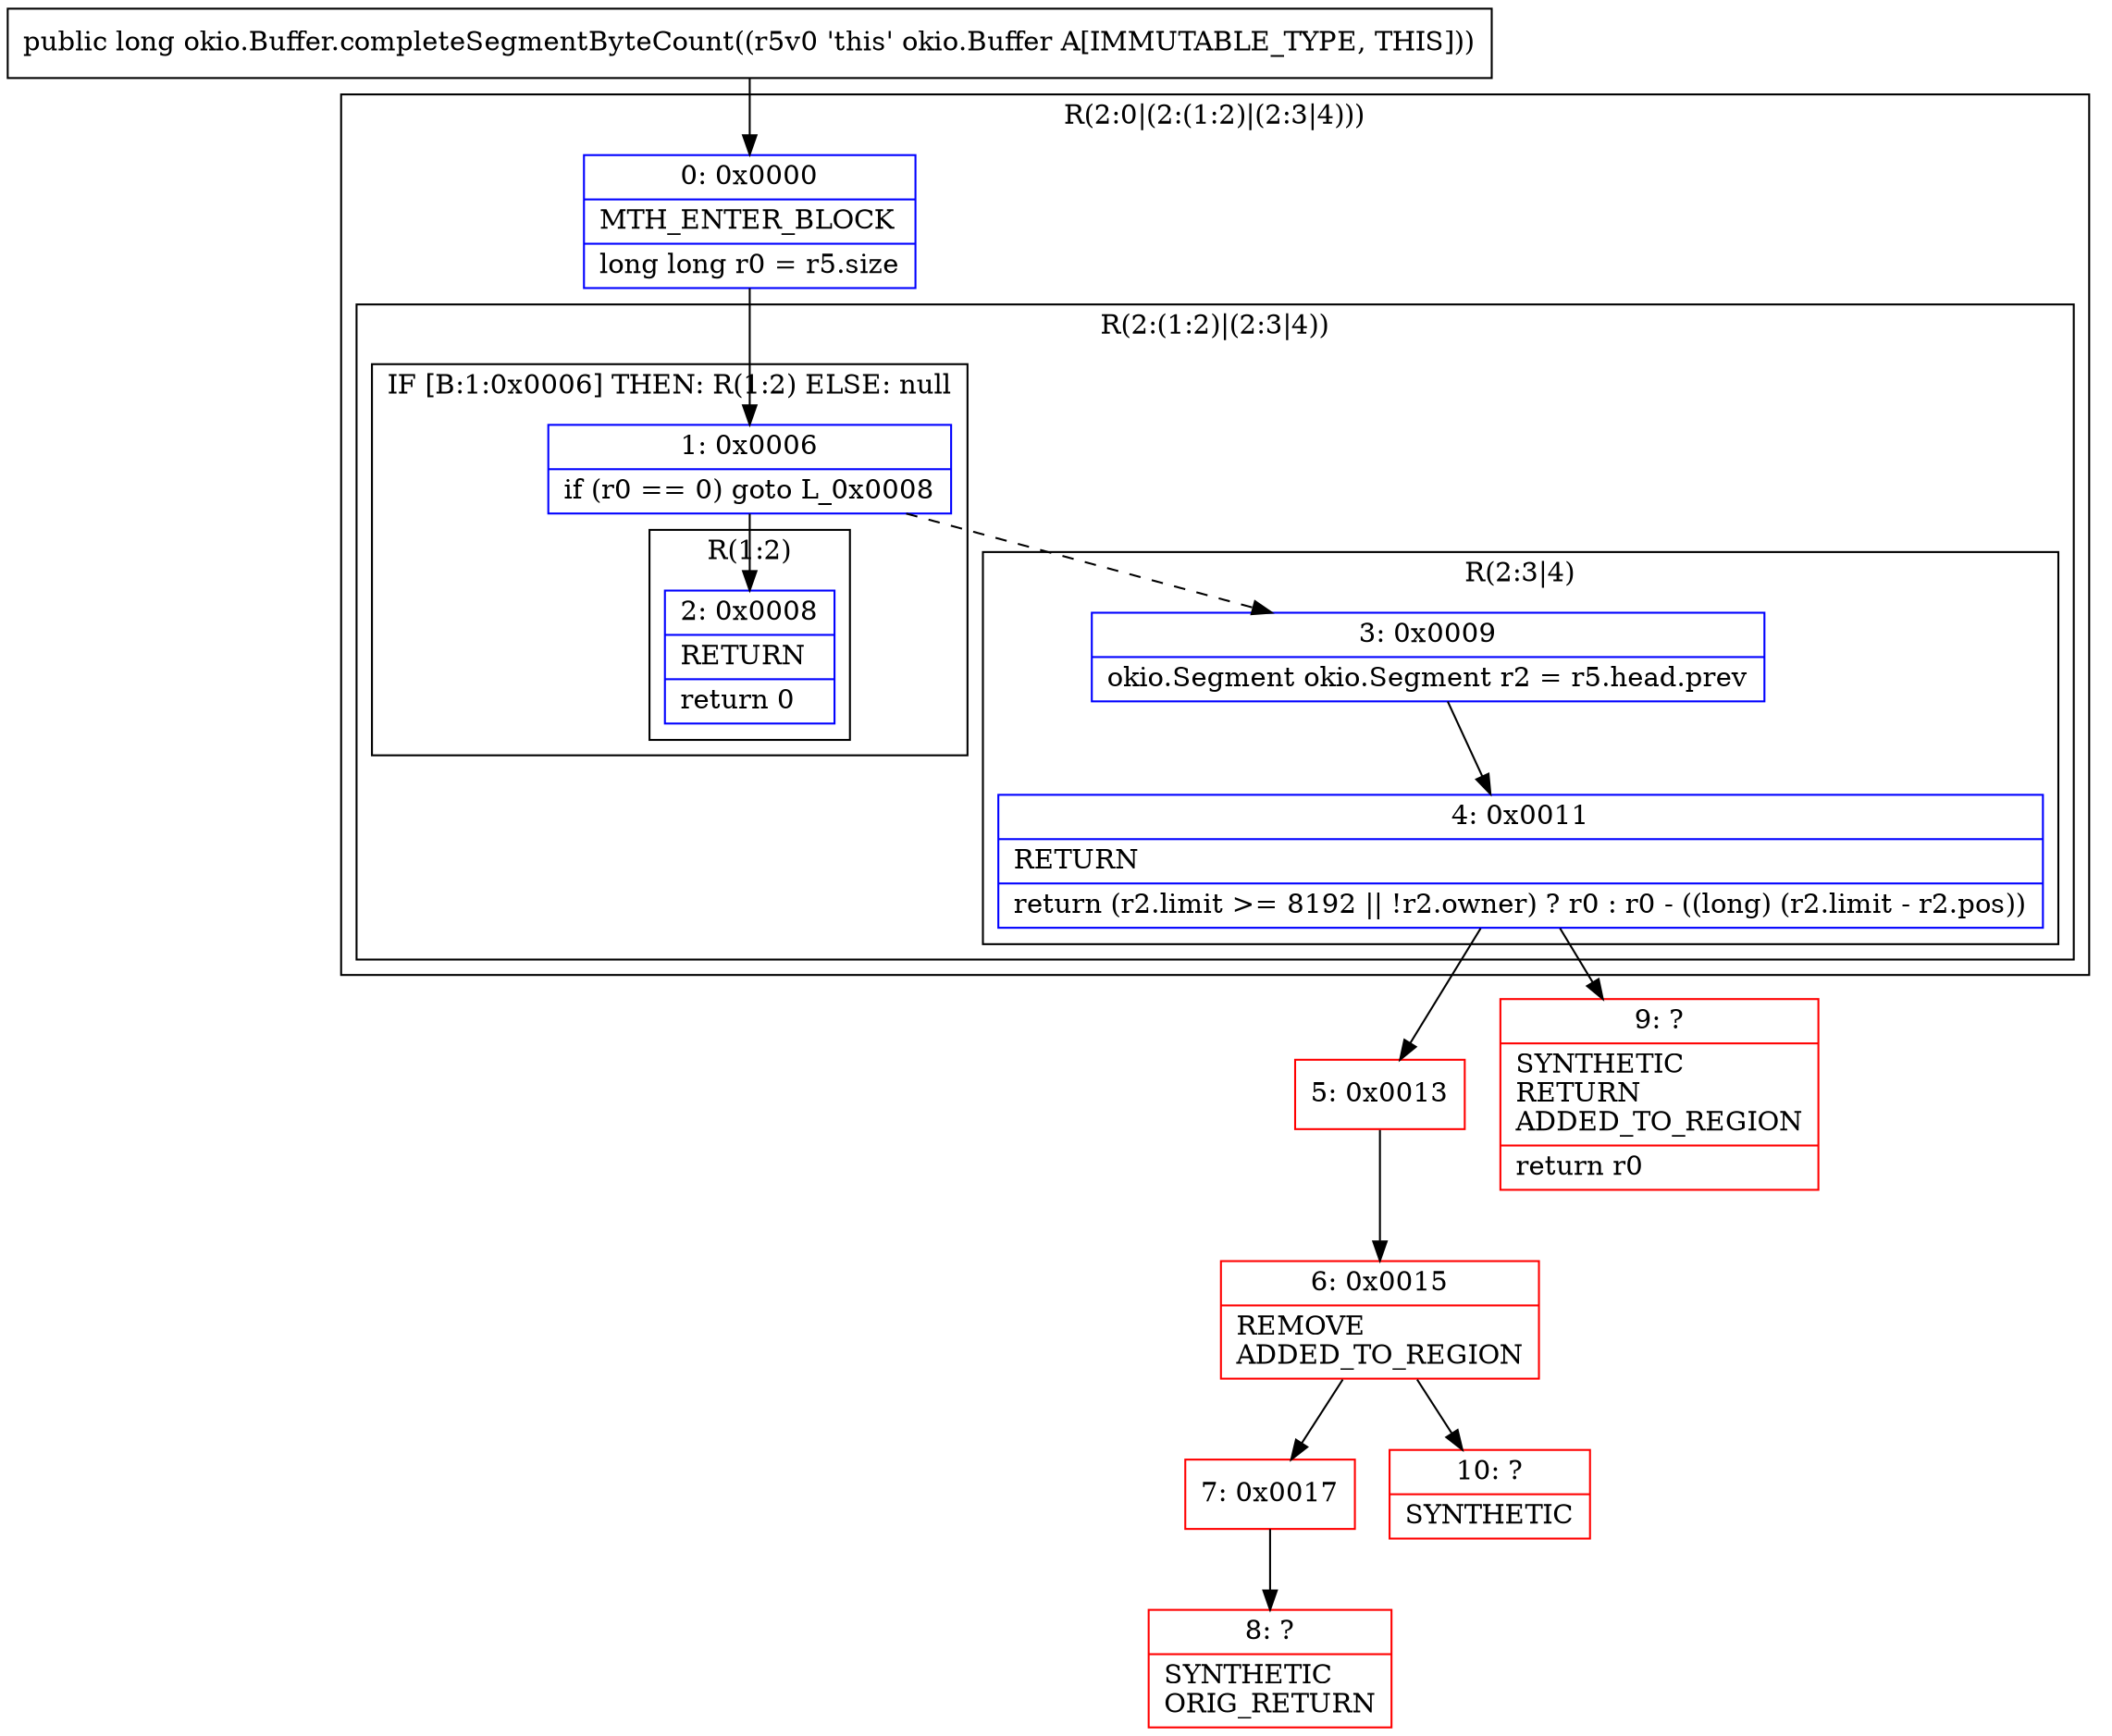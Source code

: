 digraph "CFG forokio.Buffer.completeSegmentByteCount()J" {
subgraph cluster_Region_1638532068 {
label = "R(2:0|(2:(1:2)|(2:3|4)))";
node [shape=record,color=blue];
Node_0 [shape=record,label="{0\:\ 0x0000|MTH_ENTER_BLOCK\l|long long r0 = r5.size\l}"];
subgraph cluster_Region_1611523157 {
label = "R(2:(1:2)|(2:3|4))";
node [shape=record,color=blue];
subgraph cluster_IfRegion_1386607489 {
label = "IF [B:1:0x0006] THEN: R(1:2) ELSE: null";
node [shape=record,color=blue];
Node_1 [shape=record,label="{1\:\ 0x0006|if (r0 == 0) goto L_0x0008\l}"];
subgraph cluster_Region_494239697 {
label = "R(1:2)";
node [shape=record,color=blue];
Node_2 [shape=record,label="{2\:\ 0x0008|RETURN\l|return 0\l}"];
}
}
subgraph cluster_Region_1765224440 {
label = "R(2:3|4)";
node [shape=record,color=blue];
Node_3 [shape=record,label="{3\:\ 0x0009|okio.Segment okio.Segment r2 = r5.head.prev\l}"];
Node_4 [shape=record,label="{4\:\ 0x0011|RETURN\l|return (r2.limit \>= 8192 \|\| !r2.owner) ? r0 : r0 \- ((long) (r2.limit \- r2.pos))\l}"];
}
}
}
Node_5 [shape=record,color=red,label="{5\:\ 0x0013}"];
Node_6 [shape=record,color=red,label="{6\:\ 0x0015|REMOVE\lADDED_TO_REGION\l}"];
Node_7 [shape=record,color=red,label="{7\:\ 0x0017}"];
Node_8 [shape=record,color=red,label="{8\:\ ?|SYNTHETIC\lORIG_RETURN\l}"];
Node_9 [shape=record,color=red,label="{9\:\ ?|SYNTHETIC\lRETURN\lADDED_TO_REGION\l|return r0\l}"];
Node_10 [shape=record,color=red,label="{10\:\ ?|SYNTHETIC\l}"];
MethodNode[shape=record,label="{public long okio.Buffer.completeSegmentByteCount((r5v0 'this' okio.Buffer A[IMMUTABLE_TYPE, THIS])) }"];
MethodNode -> Node_0;
Node_0 -> Node_1;
Node_1 -> Node_2;
Node_1 -> Node_3[style=dashed];
Node_3 -> Node_4;
Node_4 -> Node_5;
Node_4 -> Node_9;
Node_5 -> Node_6;
Node_6 -> Node_7;
Node_6 -> Node_10;
Node_7 -> Node_8;
}

